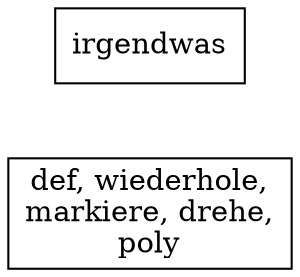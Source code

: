 digraph {
	edge [style="invis"]
	node [shape=box]
	"irgendwas" ->
	"def, wiederhole,
markiere, drehe,
poly"
}
